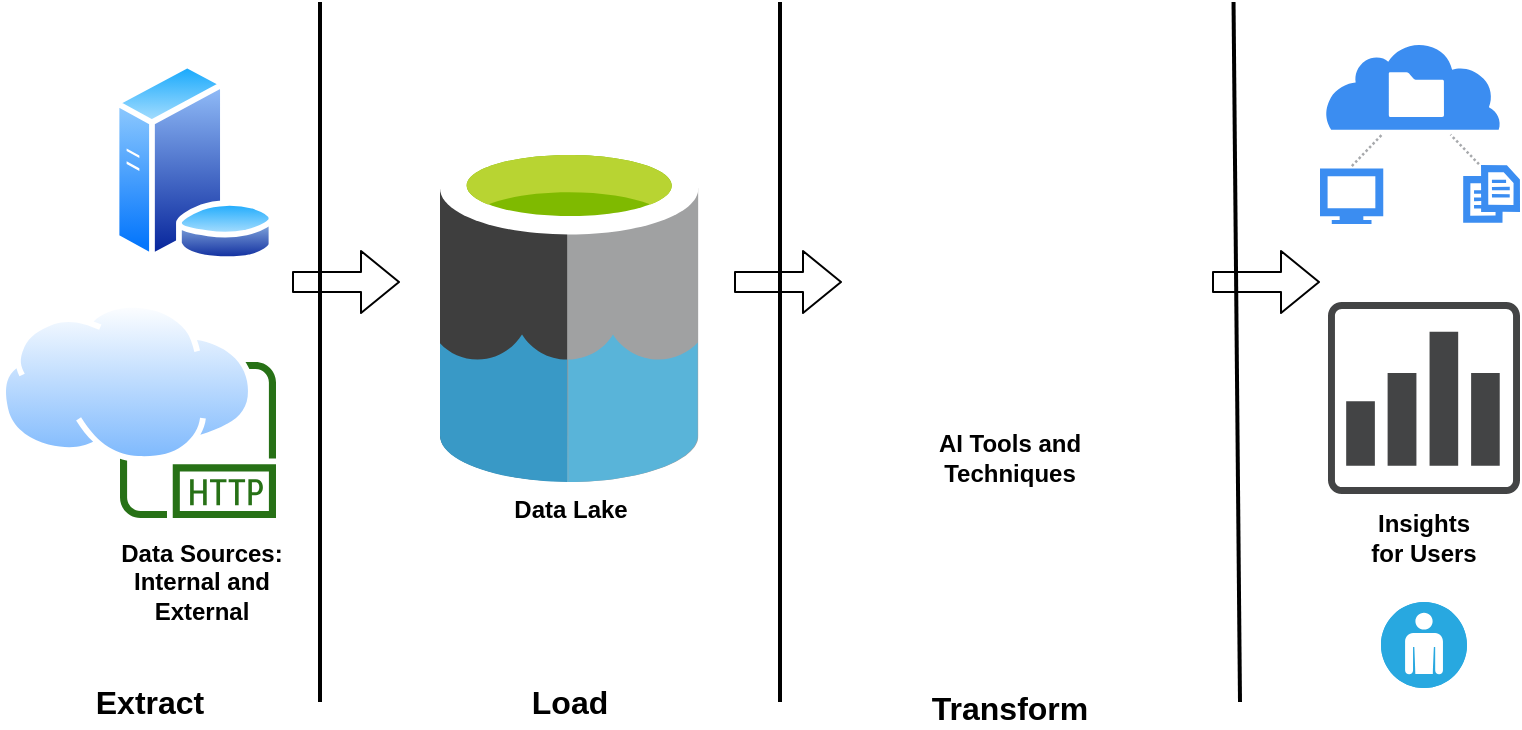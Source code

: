 <mxfile version="14.8.0" type="device"><diagram id="zcd8Lmh0O0w4fYCs4Ky7" name="Page-1"><mxGraphModel dx="868" dy="418" grid="1" gridSize="10" guides="1" tooltips="1" connect="1" arrows="1" fold="1" page="1" pageScale="1" pageWidth="827" pageHeight="1169" math="0" shadow="0"><root><mxCell id="0"/><mxCell id="1" parent="0"/><mxCell id="ixB_Ys1AqVlEpF_-TTHZ-1" value="" style="outlineConnect=0;fontColor=#232F3E;gradientColor=none;fillColor=#277116;strokeColor=none;dashed=0;verticalLabelPosition=bottom;verticalAlign=top;align=center;html=1;fontSize=12;fontStyle=0;aspect=fixed;pointerEvents=1;shape=mxgraph.aws4.http_protocol;" vertex="1" parent="1"><mxGeometry x="80" y="220" width="78" height="78" as="geometry"/></mxCell><mxCell id="ixB_Ys1AqVlEpF_-TTHZ-2" value="" style="aspect=fixed;perimeter=ellipsePerimeter;html=1;align=center;shadow=0;dashed=0;spacingTop=3;image;image=img/lib/active_directory/internet_cloud.svg;" vertex="1" parent="1"><mxGeometry x="20" y="190" width="126.98" height="80" as="geometry"/></mxCell><mxCell id="ixB_Ys1AqVlEpF_-TTHZ-3" value="" style="aspect=fixed;perimeter=ellipsePerimeter;html=1;align=center;shadow=0;dashed=0;spacingTop=3;image;image=img/lib/active_directory/database_server.svg;" vertex="1" parent="1"><mxGeometry x="76" y="70" width="82" height="100" as="geometry"/></mxCell><mxCell id="ixB_Ys1AqVlEpF_-TTHZ-5" value="" style="shape=image;html=1;verticalAlign=top;verticalLabelPosition=bottom;labelBackgroundColor=#ffffff;imageAspect=0;aspect=fixed;image=https://cdn2.iconfinder.com/data/icons/business-process-1/512/epc-128.png" vertex="1" parent="1"><mxGeometry x="461" y="120" width="128" height="128" as="geometry"/></mxCell><mxCell id="ixB_Ys1AqVlEpF_-TTHZ-6" value="" style="html=1;aspect=fixed;strokeColor=none;shadow=0;align=center;verticalAlign=top;fillColor=#3B8DF1;shape=mxgraph.gcp2.cloud_connected_insight" vertex="1" parent="1"><mxGeometry x="680" y="60" width="100" height="91" as="geometry"/></mxCell><mxCell id="ixB_Ys1AqVlEpF_-TTHZ-7" value="" style="pointerEvents=1;shadow=0;dashed=0;html=1;strokeColor=none;fillColor=#434445;aspect=fixed;labelPosition=center;verticalLabelPosition=bottom;verticalAlign=top;align=center;outlineConnect=0;shape=mxgraph.vvd.vrealize_log_insight;" vertex="1" parent="1"><mxGeometry x="684" y="190" width="96" height="96" as="geometry"/></mxCell><mxCell id="ixB_Ys1AqVlEpF_-TTHZ-8" value="AI Tools and Techniques" style="text;html=1;strokeColor=none;fillColor=none;align=center;verticalAlign=middle;whiteSpace=wrap;rounded=0;fontStyle=1" vertex="1" parent="1"><mxGeometry x="480" y="248" width="90" height="40" as="geometry"/></mxCell><mxCell id="ixB_Ys1AqVlEpF_-TTHZ-10" value="&lt;b&gt;Data Sources:&lt;br&gt;Internal and External&lt;/b&gt;" style="text;html=1;strokeColor=none;fillColor=none;align=center;verticalAlign=middle;whiteSpace=wrap;rounded=0;" vertex="1" parent="1"><mxGeometry x="76" y="320" width="90" height="20" as="geometry"/></mxCell><mxCell id="ixB_Ys1AqVlEpF_-TTHZ-11" value="&lt;b&gt;Insights&lt;br&gt;for Users&lt;br&gt;&lt;/b&gt;" style="text;html=1;strokeColor=none;fillColor=none;align=center;verticalAlign=middle;whiteSpace=wrap;rounded=0;" vertex="1" parent="1"><mxGeometry x="702" y="298" width="60" height="20" as="geometry"/></mxCell><mxCell id="ixB_Ys1AqVlEpF_-TTHZ-15" value="" style="shape=flexArrow;endArrow=classic;html=1;" edge="1" parent="1"><mxGeometry width="50" height="50" relative="1" as="geometry"><mxPoint x="166" y="180" as="sourcePoint"/><mxPoint x="220" y="180" as="targetPoint"/></mxGeometry></mxCell><mxCell id="ixB_Ys1AqVlEpF_-TTHZ-16" value="" style="shape=flexArrow;endArrow=classic;html=1;" edge="1" parent="1"><mxGeometry width="50" height="50" relative="1" as="geometry"><mxPoint x="387" y="180" as="sourcePoint"/><mxPoint x="441" y="180" as="targetPoint"/></mxGeometry></mxCell><mxCell id="ixB_Ys1AqVlEpF_-TTHZ-17" value="" style="shape=flexArrow;endArrow=classic;html=1;" edge="1" parent="1"><mxGeometry width="50" height="50" relative="1" as="geometry"><mxPoint x="626" y="180" as="sourcePoint"/><mxPoint x="680" y="180" as="targetPoint"/></mxGeometry></mxCell><mxCell id="ixB_Ys1AqVlEpF_-TTHZ-18" value="" style="endArrow=none;html=1;strokeWidth=2;" edge="1" parent="1"><mxGeometry width="50" height="50" relative="1" as="geometry"><mxPoint x="180" y="390" as="sourcePoint"/><mxPoint x="180" y="40" as="targetPoint"/></mxGeometry></mxCell><mxCell id="ixB_Ys1AqVlEpF_-TTHZ-19" value="" style="endArrow=none;html=1;strokeWidth=2;" edge="1" parent="1"><mxGeometry width="50" height="50" relative="1" as="geometry"><mxPoint x="410" y="390" as="sourcePoint"/><mxPoint x="410" y="40" as="targetPoint"/></mxGeometry></mxCell><mxCell id="ixB_Ys1AqVlEpF_-TTHZ-20" value="" style="endArrow=none;html=1;strokeWidth=2;" edge="1" parent="1"><mxGeometry width="50" height="50" relative="1" as="geometry"><mxPoint x="640" y="390" as="sourcePoint"/><mxPoint x="636.763" y="40" as="targetPoint"/></mxGeometry></mxCell><mxCell id="ixB_Ys1AqVlEpF_-TTHZ-23" value="&lt;b&gt;&lt;font style=&quot;font-size: 16px&quot;&gt;Extract&lt;/font&gt;&lt;/b&gt;" style="text;html=1;strokeColor=none;fillColor=none;align=center;verticalAlign=middle;whiteSpace=wrap;rounded=0;" vertex="1" parent="1"><mxGeometry x="50" y="380" width="90" height="20" as="geometry"/></mxCell><mxCell id="ixB_Ys1AqVlEpF_-TTHZ-24" value="&lt;b&gt;&lt;font style=&quot;font-size: 16px&quot;&gt;Transform&lt;/font&gt;&lt;/b&gt;" style="text;html=1;strokeColor=none;fillColor=none;align=center;verticalAlign=middle;whiteSpace=wrap;rounded=0;" vertex="1" parent="1"><mxGeometry x="480" y="383" width="90" height="20" as="geometry"/></mxCell><mxCell id="ixB_Ys1AqVlEpF_-TTHZ-25" value="&lt;b&gt;&lt;font style=&quot;font-size: 16px&quot;&gt;Load&lt;/font&gt;&lt;/b&gt;" style="text;html=1;strokeColor=none;fillColor=none;align=center;verticalAlign=middle;whiteSpace=wrap;rounded=0;" vertex="1" parent="1"><mxGeometry x="259.6" y="380" width="90" height="20" as="geometry"/></mxCell><mxCell id="ixB_Ys1AqVlEpF_-TTHZ-26" value="" style="fillColor=#28A8E0;verticalLabelPosition=bottom;html=1;strokeColor=#ffffff;verticalAlign=top;align=center;points=[[0.145,0.145,0],[0.5,0,0],[0.855,0.145,0],[1,0.5,0],[0.855,0.855,0],[0.5,1,0],[0.145,0.855,0],[0,0.5,0]];pointerEvents=1;shape=mxgraph.cisco_safe.compositeIcon;bgIcon=ellipse;resIcon=mxgraph.cisco_safe.capability.user;" vertex="1" parent="1"><mxGeometry x="710.5" y="340" width="43" height="43" as="geometry"/></mxCell><mxCell id="ixB_Ys1AqVlEpF_-TTHZ-27" value="&lt;b&gt;Data Lake&lt;/b&gt;" style="aspect=fixed;html=1;points=[];align=center;image;fontSize=12;image=img/lib/mscae/Data_Lake.svg;" vertex="1" parent="1"><mxGeometry x="240" y="110" width="129.2" height="170" as="geometry"/></mxCell></root></mxGraphModel></diagram></mxfile>